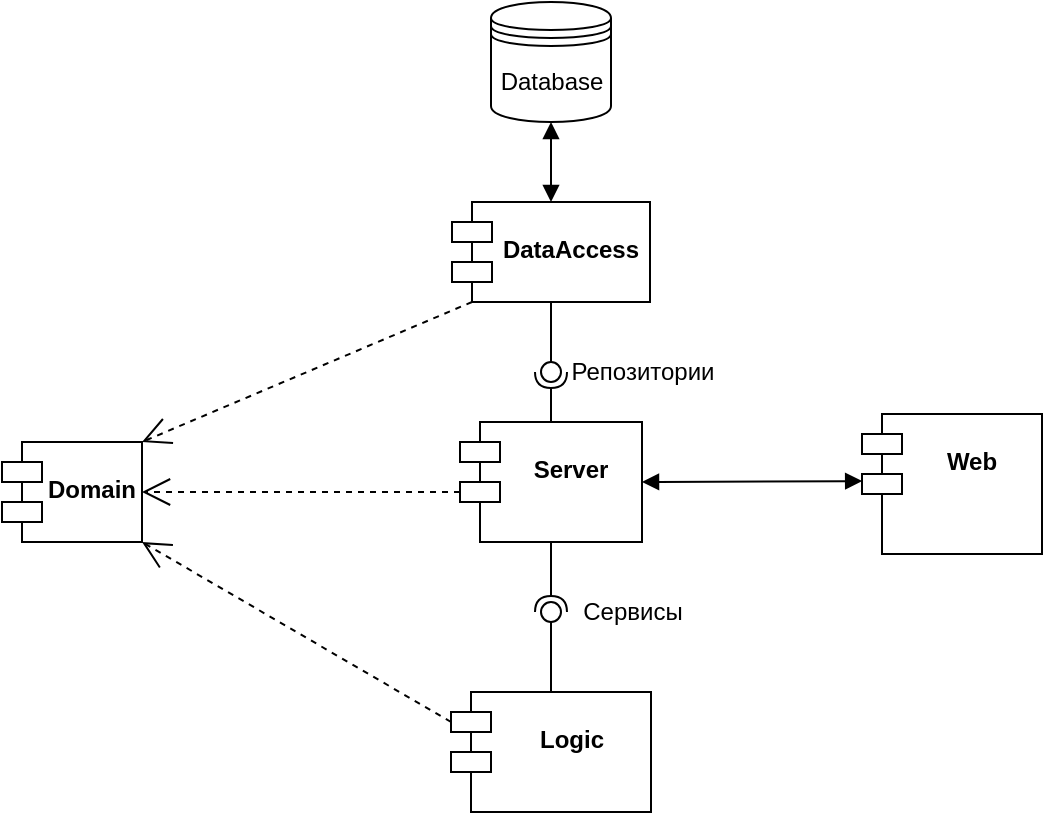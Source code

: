 <mxfile version="25.0.2">
  <diagram name="Page-1" id="b5b7bab2-c9e2-2cf4-8b2a-24fd1a2a6d21">
    <mxGraphModel dx="1036" dy="653" grid="1" gridSize="10" guides="1" tooltips="1" connect="1" arrows="1" fold="1" page="1" pageScale="1" pageWidth="827" pageHeight="1169" background="none" math="0" shadow="0">
      <root>
        <mxCell id="0" />
        <mxCell id="1" parent="0" />
        <mxCell id="XjbrsKAkXsX1Q5dmZwh8-2" value="Domain" style="shape=module;fontStyle=1;spacingTop=10;tabWidth=40;tabHeight=14;tabPosition=left;html=1;whiteSpace=wrap;spacingLeft=20;verticalAlign=top;" parent="1" vertex="1">
          <mxGeometry x="230" y="260" width="70" height="50" as="geometry" />
        </mxCell>
        <mxCell id="XjbrsKAkXsX1Q5dmZwh8-3" value="Server" style="shape=module;fontStyle=1;spacingTop=10;tabWidth=40;tabHeight=14;tabPosition=left;html=1;whiteSpace=wrap;spacingLeft=20;verticalAlign=top;" parent="1" vertex="1">
          <mxGeometry x="459" y="250" width="91" height="60" as="geometry" />
        </mxCell>
        <mxCell id="XjbrsKAkXsX1Q5dmZwh8-4" value="Web" style="shape=module;fontStyle=1;spacingTop=10;tabWidth=40;tabHeight=14;tabPosition=left;html=1;whiteSpace=wrap;spacingLeft=20;verticalAlign=top;" parent="1" vertex="1">
          <mxGeometry x="660" y="246" width="90" height="70" as="geometry" />
        </mxCell>
        <mxCell id="XjbrsKAkXsX1Q5dmZwh8-5" value="DataAccess" style="shape=module;fontStyle=1;spacingTop=10;tabWidth=40;tabHeight=14;tabPosition=left;html=1;whiteSpace=wrap;spacingLeft=20;verticalAlign=top;" parent="1" vertex="1">
          <mxGeometry x="455" y="140" width="99" height="50" as="geometry" />
        </mxCell>
        <mxCell id="gFPpE6lPNT9iYFa87UGs-1" value="Logic&lt;div&gt;&lt;br&gt;&lt;/div&gt;" style="shape=module;fontStyle=1;spacingTop=10;tabWidth=40;tabHeight=14;tabPosition=left;html=1;whiteSpace=wrap;spacingLeft=20;verticalAlign=top;" parent="1" vertex="1">
          <mxGeometry x="454.5" y="385" width="100" height="60" as="geometry" />
        </mxCell>
        <mxCell id="gFPpE6lPNT9iYFa87UGs-9" value="Database" style="shape=datastore;whiteSpace=wrap;html=1;" parent="1" vertex="1">
          <mxGeometry x="474.5" y="40" width="60" height="60" as="geometry" />
        </mxCell>
        <mxCell id="gFPpE6lPNT9iYFa87UGs-12" value="" style="ellipse;whiteSpace=wrap;html=1;align=center;aspect=fixed;fillColor=none;strokeColor=none;resizable=0;perimeter=centerPerimeter;rotatable=0;allowArrows=0;points=[];outlineConnect=1;" parent="1" vertex="1">
          <mxGeometry x="470" y="320" width="10" height="10" as="geometry" />
        </mxCell>
        <mxCell id="gFPpE6lPNT9iYFa87UGs-14" value="" style="rounded=0;orthogonalLoop=1;jettySize=auto;html=1;endArrow=halfCircle;endFill=0;endSize=6;strokeWidth=1;sketch=0;exitX=0.5;exitY=1;exitDx=0;exitDy=0;" parent="1" source="XjbrsKAkXsX1Q5dmZwh8-3" target="gFPpE6lPNT9iYFa87UGs-16" edge="1">
          <mxGeometry relative="1" as="geometry">
            <mxPoint x="555" y="355" as="sourcePoint" />
          </mxGeometry>
        </mxCell>
        <mxCell id="gFPpE6lPNT9iYFa87UGs-15" value="" style="rounded=0;orthogonalLoop=1;jettySize=auto;html=1;endArrow=oval;endFill=0;sketch=0;sourcePerimeterSpacing=0;targetPerimeterSpacing=0;endSize=10;exitX=0.5;exitY=0;exitDx=0;exitDy=0;" parent="1" source="gFPpE6lPNT9iYFa87UGs-1" target="gFPpE6lPNT9iYFa87UGs-16" edge="1">
          <mxGeometry relative="1" as="geometry">
            <mxPoint x="515" y="355" as="sourcePoint" />
          </mxGeometry>
        </mxCell>
        <mxCell id="gFPpE6lPNT9iYFa87UGs-16" value="" style="ellipse;whiteSpace=wrap;html=1;align=center;aspect=fixed;fillColor=none;strokeColor=none;resizable=0;perimeter=centerPerimeter;rotatable=0;allowArrows=0;points=[];outlineConnect=1;" parent="1" vertex="1">
          <mxGeometry x="499.5" y="340" width="10" height="10" as="geometry" />
        </mxCell>
        <mxCell id="gFPpE6lPNT9iYFa87UGs-17" value="" style="endArrow=open;endSize=12;dashed=1;html=1;rounded=0;exitX=0;exitY=0;exitDx=0;exitDy=35;exitPerimeter=0;entryX=1;entryY=0.5;entryDx=0;entryDy=0;" parent="1" source="XjbrsKAkXsX1Q5dmZwh8-3" target="XjbrsKAkXsX1Q5dmZwh8-2" edge="1">
          <mxGeometry width="160" relative="1" as="geometry">
            <mxPoint x="360" y="240" as="sourcePoint" />
            <mxPoint x="520" y="240" as="targetPoint" />
          </mxGeometry>
        </mxCell>
        <mxCell id="gFPpE6lPNT9iYFa87UGs-18" value="" style="endArrow=open;endSize=12;dashed=1;html=1;rounded=0;exitX=0;exitY=0;exitDx=0;exitDy=15;exitPerimeter=0;entryX=1;entryY=1;entryDx=0;entryDy=0;" parent="1" source="gFPpE6lPNT9iYFa87UGs-1" target="XjbrsKAkXsX1Q5dmZwh8-2" edge="1">
          <mxGeometry width="160" relative="1" as="geometry">
            <mxPoint x="469" y="285" as="sourcePoint" />
            <mxPoint x="310" y="285" as="targetPoint" />
          </mxGeometry>
        </mxCell>
        <mxCell id="gFPpE6lPNT9iYFa87UGs-19" value="" style="endArrow=open;endSize=12;dashed=1;html=1;rounded=0;exitX=0;exitY=1;exitDx=10;exitDy=0;exitPerimeter=0;entryX=1;entryY=0;entryDx=0;entryDy=0;" parent="1" source="XjbrsKAkXsX1Q5dmZwh8-5" target="XjbrsKAkXsX1Q5dmZwh8-2" edge="1">
          <mxGeometry width="160" relative="1" as="geometry">
            <mxPoint x="465" y="410" as="sourcePoint" />
            <mxPoint x="310" y="310" as="targetPoint" />
          </mxGeometry>
        </mxCell>
        <mxCell id="gFPpE6lPNT9iYFa87UGs-21" value="" style="rounded=0;orthogonalLoop=1;jettySize=auto;html=1;endArrow=halfCircle;endFill=0;endSize=6;strokeWidth=1;sketch=0;exitX=0.5;exitY=0;exitDx=0;exitDy=0;" parent="1" source="XjbrsKAkXsX1Q5dmZwh8-3" target="gFPpE6lPNT9iYFa87UGs-23" edge="1">
          <mxGeometry relative="1" as="geometry">
            <mxPoint x="520" y="225" as="sourcePoint" />
          </mxGeometry>
        </mxCell>
        <mxCell id="gFPpE6lPNT9iYFa87UGs-22" value="" style="rounded=0;orthogonalLoop=1;jettySize=auto;html=1;endArrow=oval;endFill=0;sketch=0;sourcePerimeterSpacing=0;targetPerimeterSpacing=0;endSize=10;exitX=0.5;exitY=1;exitDx=0;exitDy=0;" parent="1" source="XjbrsKAkXsX1Q5dmZwh8-5" target="gFPpE6lPNT9iYFa87UGs-23" edge="1">
          <mxGeometry relative="1" as="geometry">
            <mxPoint x="480" y="225" as="sourcePoint" />
          </mxGeometry>
        </mxCell>
        <mxCell id="gFPpE6lPNT9iYFa87UGs-23" value="" style="ellipse;whiteSpace=wrap;html=1;align=center;aspect=fixed;fillColor=none;strokeColor=none;resizable=0;perimeter=centerPerimeter;rotatable=0;allowArrows=0;points=[];outlineConnect=1;" parent="1" vertex="1">
          <mxGeometry x="499.5" y="220" width="10" height="10" as="geometry" />
        </mxCell>
        <mxCell id="gFPpE6lPNT9iYFa87UGs-24" value="Репозитории" style="text;html=1;align=center;verticalAlign=middle;resizable=0;points=[];autosize=1;strokeColor=none;fillColor=none;" parent="1" vertex="1">
          <mxGeometry x="500" y="210" width="100" height="30" as="geometry" />
        </mxCell>
        <mxCell id="gFPpE6lPNT9iYFa87UGs-25" value="Сервисы" style="text;html=1;align=center;verticalAlign=middle;resizable=0;points=[];autosize=1;strokeColor=none;fillColor=none;" parent="1" vertex="1">
          <mxGeometry x="509.5" y="330" width="70" height="30" as="geometry" />
        </mxCell>
        <mxCell id="UKSVwNN01qq7gnPtsrZ5-1" value="" style="endArrow=block;startArrow=block;endFill=1;startFill=1;html=1;rounded=0;exitX=0.5;exitY=1;exitDx=0;exitDy=0;entryX=0.5;entryY=0;entryDx=0;entryDy=0;" parent="1" source="gFPpE6lPNT9iYFa87UGs-9" target="XjbrsKAkXsX1Q5dmZwh8-5" edge="1">
          <mxGeometry width="160" relative="1" as="geometry">
            <mxPoint x="570" y="110" as="sourcePoint" />
            <mxPoint x="730" y="110" as="targetPoint" />
          </mxGeometry>
        </mxCell>
        <mxCell id="UKSVwNN01qq7gnPtsrZ5-2" value="" style="endArrow=block;startArrow=block;endFill=1;startFill=1;html=1;rounded=0;exitX=1;exitY=0.5;exitDx=0;exitDy=0;entryX=0.001;entryY=0.479;entryDx=0;entryDy=0;entryPerimeter=0;" parent="1" source="XjbrsKAkXsX1Q5dmZwh8-3" target="XjbrsKAkXsX1Q5dmZwh8-4" edge="1">
          <mxGeometry width="160" relative="1" as="geometry">
            <mxPoint x="570" y="280" as="sourcePoint" />
            <mxPoint x="700" y="280" as="targetPoint" />
          </mxGeometry>
        </mxCell>
      </root>
    </mxGraphModel>
  </diagram>
</mxfile>
